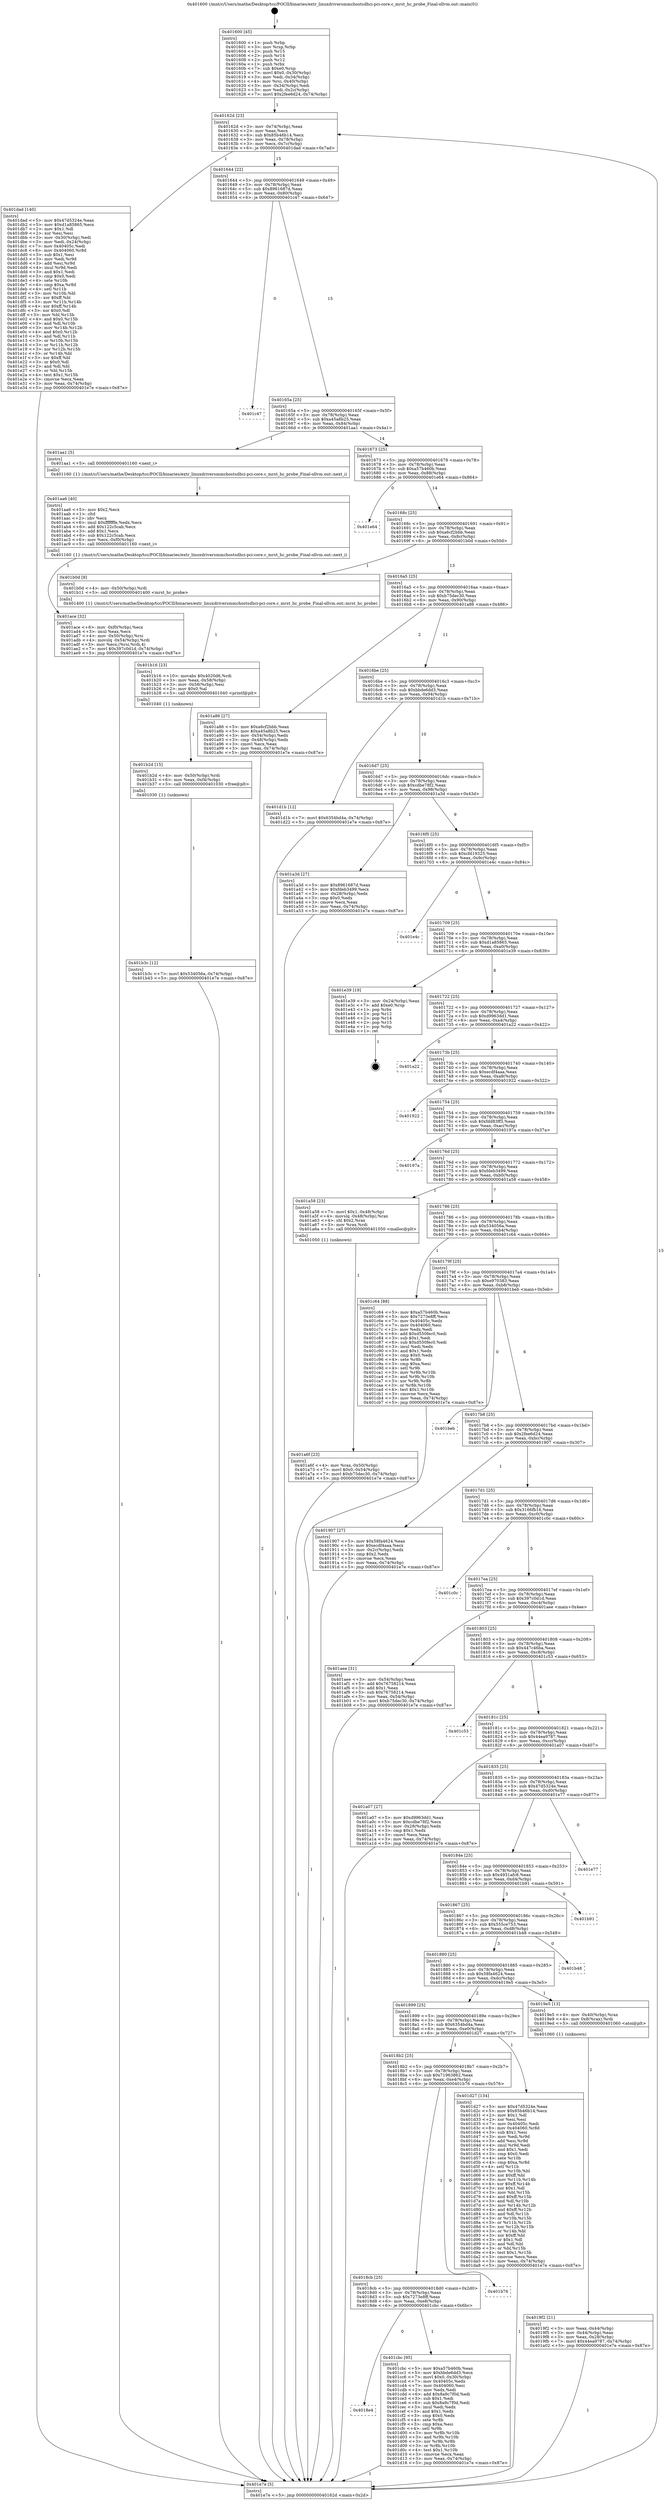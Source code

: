 digraph "0x401600" {
  label = "0x401600 (/mnt/c/Users/mathe/Desktop/tcc/POCII/binaries/extr_linuxdriversmmchostsdhci-pci-core.c_mrst_hc_probe_Final-ollvm.out::main(0))"
  labelloc = "t"
  node[shape=record]

  Entry [label="",width=0.3,height=0.3,shape=circle,fillcolor=black,style=filled]
  "0x40162d" [label="{
     0x40162d [23]\l
     | [instrs]\l
     &nbsp;&nbsp;0x40162d \<+3\>: mov -0x74(%rbp),%eax\l
     &nbsp;&nbsp;0x401630 \<+2\>: mov %eax,%ecx\l
     &nbsp;&nbsp;0x401632 \<+6\>: sub $0x85b46b14,%ecx\l
     &nbsp;&nbsp;0x401638 \<+3\>: mov %eax,-0x78(%rbp)\l
     &nbsp;&nbsp;0x40163b \<+3\>: mov %ecx,-0x7c(%rbp)\l
     &nbsp;&nbsp;0x40163e \<+6\>: je 0000000000401dad \<main+0x7ad\>\l
  }"]
  "0x401dad" [label="{
     0x401dad [140]\l
     | [instrs]\l
     &nbsp;&nbsp;0x401dad \<+5\>: mov $0x47d5324e,%eax\l
     &nbsp;&nbsp;0x401db2 \<+5\>: mov $0xd1a85865,%ecx\l
     &nbsp;&nbsp;0x401db7 \<+2\>: mov $0x1,%dl\l
     &nbsp;&nbsp;0x401db9 \<+2\>: xor %esi,%esi\l
     &nbsp;&nbsp;0x401dbb \<+3\>: mov -0x30(%rbp),%edi\l
     &nbsp;&nbsp;0x401dbe \<+3\>: mov %edi,-0x24(%rbp)\l
     &nbsp;&nbsp;0x401dc1 \<+7\>: mov 0x40405c,%edi\l
     &nbsp;&nbsp;0x401dc8 \<+8\>: mov 0x404060,%r8d\l
     &nbsp;&nbsp;0x401dd0 \<+3\>: sub $0x1,%esi\l
     &nbsp;&nbsp;0x401dd3 \<+3\>: mov %edi,%r9d\l
     &nbsp;&nbsp;0x401dd6 \<+3\>: add %esi,%r9d\l
     &nbsp;&nbsp;0x401dd9 \<+4\>: imul %r9d,%edi\l
     &nbsp;&nbsp;0x401ddd \<+3\>: and $0x1,%edi\l
     &nbsp;&nbsp;0x401de0 \<+3\>: cmp $0x0,%edi\l
     &nbsp;&nbsp;0x401de3 \<+4\>: sete %r10b\l
     &nbsp;&nbsp;0x401de7 \<+4\>: cmp $0xa,%r8d\l
     &nbsp;&nbsp;0x401deb \<+4\>: setl %r11b\l
     &nbsp;&nbsp;0x401def \<+3\>: mov %r10b,%bl\l
     &nbsp;&nbsp;0x401df2 \<+3\>: xor $0xff,%bl\l
     &nbsp;&nbsp;0x401df5 \<+3\>: mov %r11b,%r14b\l
     &nbsp;&nbsp;0x401df8 \<+4\>: xor $0xff,%r14b\l
     &nbsp;&nbsp;0x401dfc \<+3\>: xor $0x0,%dl\l
     &nbsp;&nbsp;0x401dff \<+3\>: mov %bl,%r15b\l
     &nbsp;&nbsp;0x401e02 \<+4\>: and $0x0,%r15b\l
     &nbsp;&nbsp;0x401e06 \<+3\>: and %dl,%r10b\l
     &nbsp;&nbsp;0x401e09 \<+3\>: mov %r14b,%r12b\l
     &nbsp;&nbsp;0x401e0c \<+4\>: and $0x0,%r12b\l
     &nbsp;&nbsp;0x401e10 \<+3\>: and %dl,%r11b\l
     &nbsp;&nbsp;0x401e13 \<+3\>: or %r10b,%r15b\l
     &nbsp;&nbsp;0x401e16 \<+3\>: or %r11b,%r12b\l
     &nbsp;&nbsp;0x401e19 \<+3\>: xor %r12b,%r15b\l
     &nbsp;&nbsp;0x401e1c \<+3\>: or %r14b,%bl\l
     &nbsp;&nbsp;0x401e1f \<+3\>: xor $0xff,%bl\l
     &nbsp;&nbsp;0x401e22 \<+3\>: or $0x0,%dl\l
     &nbsp;&nbsp;0x401e25 \<+2\>: and %dl,%bl\l
     &nbsp;&nbsp;0x401e27 \<+3\>: or %bl,%r15b\l
     &nbsp;&nbsp;0x401e2a \<+4\>: test $0x1,%r15b\l
     &nbsp;&nbsp;0x401e2e \<+3\>: cmovne %ecx,%eax\l
     &nbsp;&nbsp;0x401e31 \<+3\>: mov %eax,-0x74(%rbp)\l
     &nbsp;&nbsp;0x401e34 \<+5\>: jmp 0000000000401e7e \<main+0x87e\>\l
  }"]
  "0x401644" [label="{
     0x401644 [22]\l
     | [instrs]\l
     &nbsp;&nbsp;0x401644 \<+5\>: jmp 0000000000401649 \<main+0x49\>\l
     &nbsp;&nbsp;0x401649 \<+3\>: mov -0x78(%rbp),%eax\l
     &nbsp;&nbsp;0x40164c \<+5\>: sub $0x8961687d,%eax\l
     &nbsp;&nbsp;0x401651 \<+3\>: mov %eax,-0x80(%rbp)\l
     &nbsp;&nbsp;0x401654 \<+6\>: je 0000000000401c47 \<main+0x647\>\l
  }"]
  Exit [label="",width=0.3,height=0.3,shape=circle,fillcolor=black,style=filled,peripheries=2]
  "0x401c47" [label="{
     0x401c47\l
  }", style=dashed]
  "0x40165a" [label="{
     0x40165a [25]\l
     | [instrs]\l
     &nbsp;&nbsp;0x40165a \<+5\>: jmp 000000000040165f \<main+0x5f\>\l
     &nbsp;&nbsp;0x40165f \<+3\>: mov -0x78(%rbp),%eax\l
     &nbsp;&nbsp;0x401662 \<+5\>: sub $0xa45a8b25,%eax\l
     &nbsp;&nbsp;0x401667 \<+6\>: mov %eax,-0x84(%rbp)\l
     &nbsp;&nbsp;0x40166d \<+6\>: je 0000000000401aa1 \<main+0x4a1\>\l
  }"]
  "0x4018e4" [label="{
     0x4018e4\l
  }", style=dashed]
  "0x401aa1" [label="{
     0x401aa1 [5]\l
     | [instrs]\l
     &nbsp;&nbsp;0x401aa1 \<+5\>: call 0000000000401160 \<next_i\>\l
     | [calls]\l
     &nbsp;&nbsp;0x401160 \{1\} (/mnt/c/Users/mathe/Desktop/tcc/POCII/binaries/extr_linuxdriversmmchostsdhci-pci-core.c_mrst_hc_probe_Final-ollvm.out::next_i)\l
  }"]
  "0x401673" [label="{
     0x401673 [25]\l
     | [instrs]\l
     &nbsp;&nbsp;0x401673 \<+5\>: jmp 0000000000401678 \<main+0x78\>\l
     &nbsp;&nbsp;0x401678 \<+3\>: mov -0x78(%rbp),%eax\l
     &nbsp;&nbsp;0x40167b \<+5\>: sub $0xa57b460b,%eax\l
     &nbsp;&nbsp;0x401680 \<+6\>: mov %eax,-0x88(%rbp)\l
     &nbsp;&nbsp;0x401686 \<+6\>: je 0000000000401e64 \<main+0x864\>\l
  }"]
  "0x401cbc" [label="{
     0x401cbc [95]\l
     | [instrs]\l
     &nbsp;&nbsp;0x401cbc \<+5\>: mov $0xa57b460b,%eax\l
     &nbsp;&nbsp;0x401cc1 \<+5\>: mov $0xbbde6dd3,%ecx\l
     &nbsp;&nbsp;0x401cc6 \<+7\>: movl $0x0,-0x30(%rbp)\l
     &nbsp;&nbsp;0x401ccd \<+7\>: mov 0x40405c,%edx\l
     &nbsp;&nbsp;0x401cd4 \<+7\>: mov 0x404060,%esi\l
     &nbsp;&nbsp;0x401cdb \<+2\>: mov %edx,%edi\l
     &nbsp;&nbsp;0x401cdd \<+6\>: add $0x8a9c7f0d,%edi\l
     &nbsp;&nbsp;0x401ce3 \<+3\>: sub $0x1,%edi\l
     &nbsp;&nbsp;0x401ce6 \<+6\>: sub $0x8a9c7f0d,%edi\l
     &nbsp;&nbsp;0x401cec \<+3\>: imul %edi,%edx\l
     &nbsp;&nbsp;0x401cef \<+3\>: and $0x1,%edx\l
     &nbsp;&nbsp;0x401cf2 \<+3\>: cmp $0x0,%edx\l
     &nbsp;&nbsp;0x401cf5 \<+4\>: sete %r8b\l
     &nbsp;&nbsp;0x401cf9 \<+3\>: cmp $0xa,%esi\l
     &nbsp;&nbsp;0x401cfc \<+4\>: setl %r9b\l
     &nbsp;&nbsp;0x401d00 \<+3\>: mov %r8b,%r10b\l
     &nbsp;&nbsp;0x401d03 \<+3\>: and %r9b,%r10b\l
     &nbsp;&nbsp;0x401d06 \<+3\>: xor %r9b,%r8b\l
     &nbsp;&nbsp;0x401d09 \<+3\>: or %r8b,%r10b\l
     &nbsp;&nbsp;0x401d0c \<+4\>: test $0x1,%r10b\l
     &nbsp;&nbsp;0x401d10 \<+3\>: cmovne %ecx,%eax\l
     &nbsp;&nbsp;0x401d13 \<+3\>: mov %eax,-0x74(%rbp)\l
     &nbsp;&nbsp;0x401d16 \<+5\>: jmp 0000000000401e7e \<main+0x87e\>\l
  }"]
  "0x401e64" [label="{
     0x401e64\l
  }", style=dashed]
  "0x40168c" [label="{
     0x40168c [25]\l
     | [instrs]\l
     &nbsp;&nbsp;0x40168c \<+5\>: jmp 0000000000401691 \<main+0x91\>\l
     &nbsp;&nbsp;0x401691 \<+3\>: mov -0x78(%rbp),%eax\l
     &nbsp;&nbsp;0x401694 \<+5\>: sub $0xa6cf2bbb,%eax\l
     &nbsp;&nbsp;0x401699 \<+6\>: mov %eax,-0x8c(%rbp)\l
     &nbsp;&nbsp;0x40169f \<+6\>: je 0000000000401b0d \<main+0x50d\>\l
  }"]
  "0x4018cb" [label="{
     0x4018cb [25]\l
     | [instrs]\l
     &nbsp;&nbsp;0x4018cb \<+5\>: jmp 00000000004018d0 \<main+0x2d0\>\l
     &nbsp;&nbsp;0x4018d0 \<+3\>: mov -0x78(%rbp),%eax\l
     &nbsp;&nbsp;0x4018d3 \<+5\>: sub $0x7273e8ff,%eax\l
     &nbsp;&nbsp;0x4018d8 \<+6\>: mov %eax,-0xe8(%rbp)\l
     &nbsp;&nbsp;0x4018de \<+6\>: je 0000000000401cbc \<main+0x6bc\>\l
  }"]
  "0x401b0d" [label="{
     0x401b0d [9]\l
     | [instrs]\l
     &nbsp;&nbsp;0x401b0d \<+4\>: mov -0x50(%rbp),%rdi\l
     &nbsp;&nbsp;0x401b11 \<+5\>: call 0000000000401400 \<mrst_hc_probe\>\l
     | [calls]\l
     &nbsp;&nbsp;0x401400 \{1\} (/mnt/c/Users/mathe/Desktop/tcc/POCII/binaries/extr_linuxdriversmmchostsdhci-pci-core.c_mrst_hc_probe_Final-ollvm.out::mrst_hc_probe)\l
  }"]
  "0x4016a5" [label="{
     0x4016a5 [25]\l
     | [instrs]\l
     &nbsp;&nbsp;0x4016a5 \<+5\>: jmp 00000000004016aa \<main+0xaa\>\l
     &nbsp;&nbsp;0x4016aa \<+3\>: mov -0x78(%rbp),%eax\l
     &nbsp;&nbsp;0x4016ad \<+5\>: sub $0xb75dec30,%eax\l
     &nbsp;&nbsp;0x4016b2 \<+6\>: mov %eax,-0x90(%rbp)\l
     &nbsp;&nbsp;0x4016b8 \<+6\>: je 0000000000401a86 \<main+0x486\>\l
  }"]
  "0x401b76" [label="{
     0x401b76\l
  }", style=dashed]
  "0x401a86" [label="{
     0x401a86 [27]\l
     | [instrs]\l
     &nbsp;&nbsp;0x401a86 \<+5\>: mov $0xa6cf2bbb,%eax\l
     &nbsp;&nbsp;0x401a8b \<+5\>: mov $0xa45a8b25,%ecx\l
     &nbsp;&nbsp;0x401a90 \<+3\>: mov -0x54(%rbp),%edx\l
     &nbsp;&nbsp;0x401a93 \<+3\>: cmp -0x48(%rbp),%edx\l
     &nbsp;&nbsp;0x401a96 \<+3\>: cmovl %ecx,%eax\l
     &nbsp;&nbsp;0x401a99 \<+3\>: mov %eax,-0x74(%rbp)\l
     &nbsp;&nbsp;0x401a9c \<+5\>: jmp 0000000000401e7e \<main+0x87e\>\l
  }"]
  "0x4016be" [label="{
     0x4016be [25]\l
     | [instrs]\l
     &nbsp;&nbsp;0x4016be \<+5\>: jmp 00000000004016c3 \<main+0xc3\>\l
     &nbsp;&nbsp;0x4016c3 \<+3\>: mov -0x78(%rbp),%eax\l
     &nbsp;&nbsp;0x4016c6 \<+5\>: sub $0xbbde6dd3,%eax\l
     &nbsp;&nbsp;0x4016cb \<+6\>: mov %eax,-0x94(%rbp)\l
     &nbsp;&nbsp;0x4016d1 \<+6\>: je 0000000000401d1b \<main+0x71b\>\l
  }"]
  "0x4018b2" [label="{
     0x4018b2 [25]\l
     | [instrs]\l
     &nbsp;&nbsp;0x4018b2 \<+5\>: jmp 00000000004018b7 \<main+0x2b7\>\l
     &nbsp;&nbsp;0x4018b7 \<+3\>: mov -0x78(%rbp),%eax\l
     &nbsp;&nbsp;0x4018ba \<+5\>: sub $0x71963862,%eax\l
     &nbsp;&nbsp;0x4018bf \<+6\>: mov %eax,-0xe4(%rbp)\l
     &nbsp;&nbsp;0x4018c5 \<+6\>: je 0000000000401b76 \<main+0x576\>\l
  }"]
  "0x401d1b" [label="{
     0x401d1b [12]\l
     | [instrs]\l
     &nbsp;&nbsp;0x401d1b \<+7\>: movl $0x6354bd4a,-0x74(%rbp)\l
     &nbsp;&nbsp;0x401d22 \<+5\>: jmp 0000000000401e7e \<main+0x87e\>\l
  }"]
  "0x4016d7" [label="{
     0x4016d7 [25]\l
     | [instrs]\l
     &nbsp;&nbsp;0x4016d7 \<+5\>: jmp 00000000004016dc \<main+0xdc\>\l
     &nbsp;&nbsp;0x4016dc \<+3\>: mov -0x78(%rbp),%eax\l
     &nbsp;&nbsp;0x4016df \<+5\>: sub $0xcdbe78f2,%eax\l
     &nbsp;&nbsp;0x4016e4 \<+6\>: mov %eax,-0x98(%rbp)\l
     &nbsp;&nbsp;0x4016ea \<+6\>: je 0000000000401a3d \<main+0x43d\>\l
  }"]
  "0x401d27" [label="{
     0x401d27 [134]\l
     | [instrs]\l
     &nbsp;&nbsp;0x401d27 \<+5\>: mov $0x47d5324e,%eax\l
     &nbsp;&nbsp;0x401d2c \<+5\>: mov $0x85b46b14,%ecx\l
     &nbsp;&nbsp;0x401d31 \<+2\>: mov $0x1,%dl\l
     &nbsp;&nbsp;0x401d33 \<+2\>: xor %esi,%esi\l
     &nbsp;&nbsp;0x401d35 \<+7\>: mov 0x40405c,%edi\l
     &nbsp;&nbsp;0x401d3c \<+8\>: mov 0x404060,%r8d\l
     &nbsp;&nbsp;0x401d44 \<+3\>: sub $0x1,%esi\l
     &nbsp;&nbsp;0x401d47 \<+3\>: mov %edi,%r9d\l
     &nbsp;&nbsp;0x401d4a \<+3\>: add %esi,%r9d\l
     &nbsp;&nbsp;0x401d4d \<+4\>: imul %r9d,%edi\l
     &nbsp;&nbsp;0x401d51 \<+3\>: and $0x1,%edi\l
     &nbsp;&nbsp;0x401d54 \<+3\>: cmp $0x0,%edi\l
     &nbsp;&nbsp;0x401d57 \<+4\>: sete %r10b\l
     &nbsp;&nbsp;0x401d5b \<+4\>: cmp $0xa,%r8d\l
     &nbsp;&nbsp;0x401d5f \<+4\>: setl %r11b\l
     &nbsp;&nbsp;0x401d63 \<+3\>: mov %r10b,%bl\l
     &nbsp;&nbsp;0x401d66 \<+3\>: xor $0xff,%bl\l
     &nbsp;&nbsp;0x401d69 \<+3\>: mov %r11b,%r14b\l
     &nbsp;&nbsp;0x401d6c \<+4\>: xor $0xff,%r14b\l
     &nbsp;&nbsp;0x401d70 \<+3\>: xor $0x1,%dl\l
     &nbsp;&nbsp;0x401d73 \<+3\>: mov %bl,%r15b\l
     &nbsp;&nbsp;0x401d76 \<+4\>: and $0xff,%r15b\l
     &nbsp;&nbsp;0x401d7a \<+3\>: and %dl,%r10b\l
     &nbsp;&nbsp;0x401d7d \<+3\>: mov %r14b,%r12b\l
     &nbsp;&nbsp;0x401d80 \<+4\>: and $0xff,%r12b\l
     &nbsp;&nbsp;0x401d84 \<+3\>: and %dl,%r11b\l
     &nbsp;&nbsp;0x401d87 \<+3\>: or %r10b,%r15b\l
     &nbsp;&nbsp;0x401d8a \<+3\>: or %r11b,%r12b\l
     &nbsp;&nbsp;0x401d8d \<+3\>: xor %r12b,%r15b\l
     &nbsp;&nbsp;0x401d90 \<+3\>: or %r14b,%bl\l
     &nbsp;&nbsp;0x401d93 \<+3\>: xor $0xff,%bl\l
     &nbsp;&nbsp;0x401d96 \<+3\>: or $0x1,%dl\l
     &nbsp;&nbsp;0x401d99 \<+2\>: and %dl,%bl\l
     &nbsp;&nbsp;0x401d9b \<+3\>: or %bl,%r15b\l
     &nbsp;&nbsp;0x401d9e \<+4\>: test $0x1,%r15b\l
     &nbsp;&nbsp;0x401da2 \<+3\>: cmovne %ecx,%eax\l
     &nbsp;&nbsp;0x401da5 \<+3\>: mov %eax,-0x74(%rbp)\l
     &nbsp;&nbsp;0x401da8 \<+5\>: jmp 0000000000401e7e \<main+0x87e\>\l
  }"]
  "0x401a3d" [label="{
     0x401a3d [27]\l
     | [instrs]\l
     &nbsp;&nbsp;0x401a3d \<+5\>: mov $0x8961687d,%eax\l
     &nbsp;&nbsp;0x401a42 \<+5\>: mov $0xfdeb3499,%ecx\l
     &nbsp;&nbsp;0x401a47 \<+3\>: mov -0x28(%rbp),%edx\l
     &nbsp;&nbsp;0x401a4a \<+3\>: cmp $0x0,%edx\l
     &nbsp;&nbsp;0x401a4d \<+3\>: cmove %ecx,%eax\l
     &nbsp;&nbsp;0x401a50 \<+3\>: mov %eax,-0x74(%rbp)\l
     &nbsp;&nbsp;0x401a53 \<+5\>: jmp 0000000000401e7e \<main+0x87e\>\l
  }"]
  "0x4016f0" [label="{
     0x4016f0 [25]\l
     | [instrs]\l
     &nbsp;&nbsp;0x4016f0 \<+5\>: jmp 00000000004016f5 \<main+0xf5\>\l
     &nbsp;&nbsp;0x4016f5 \<+3\>: mov -0x78(%rbp),%eax\l
     &nbsp;&nbsp;0x4016f8 \<+5\>: sub $0xcfd19325,%eax\l
     &nbsp;&nbsp;0x4016fd \<+6\>: mov %eax,-0x9c(%rbp)\l
     &nbsp;&nbsp;0x401703 \<+6\>: je 0000000000401e4c \<main+0x84c\>\l
  }"]
  "0x401b3c" [label="{
     0x401b3c [12]\l
     | [instrs]\l
     &nbsp;&nbsp;0x401b3c \<+7\>: movl $0x534056a,-0x74(%rbp)\l
     &nbsp;&nbsp;0x401b43 \<+5\>: jmp 0000000000401e7e \<main+0x87e\>\l
  }"]
  "0x401e4c" [label="{
     0x401e4c\l
  }", style=dashed]
  "0x401709" [label="{
     0x401709 [25]\l
     | [instrs]\l
     &nbsp;&nbsp;0x401709 \<+5\>: jmp 000000000040170e \<main+0x10e\>\l
     &nbsp;&nbsp;0x40170e \<+3\>: mov -0x78(%rbp),%eax\l
     &nbsp;&nbsp;0x401711 \<+5\>: sub $0xd1a85865,%eax\l
     &nbsp;&nbsp;0x401716 \<+6\>: mov %eax,-0xa0(%rbp)\l
     &nbsp;&nbsp;0x40171c \<+6\>: je 0000000000401e39 \<main+0x839\>\l
  }"]
  "0x401b2d" [label="{
     0x401b2d [15]\l
     | [instrs]\l
     &nbsp;&nbsp;0x401b2d \<+4\>: mov -0x50(%rbp),%rdi\l
     &nbsp;&nbsp;0x401b31 \<+6\>: mov %eax,-0xf4(%rbp)\l
     &nbsp;&nbsp;0x401b37 \<+5\>: call 0000000000401030 \<free@plt\>\l
     | [calls]\l
     &nbsp;&nbsp;0x401030 \{1\} (unknown)\l
  }"]
  "0x401e39" [label="{
     0x401e39 [19]\l
     | [instrs]\l
     &nbsp;&nbsp;0x401e39 \<+3\>: mov -0x24(%rbp),%eax\l
     &nbsp;&nbsp;0x401e3c \<+7\>: add $0xe0,%rsp\l
     &nbsp;&nbsp;0x401e43 \<+1\>: pop %rbx\l
     &nbsp;&nbsp;0x401e44 \<+2\>: pop %r12\l
     &nbsp;&nbsp;0x401e46 \<+2\>: pop %r14\l
     &nbsp;&nbsp;0x401e48 \<+2\>: pop %r15\l
     &nbsp;&nbsp;0x401e4a \<+1\>: pop %rbp\l
     &nbsp;&nbsp;0x401e4b \<+1\>: ret\l
  }"]
  "0x401722" [label="{
     0x401722 [25]\l
     | [instrs]\l
     &nbsp;&nbsp;0x401722 \<+5\>: jmp 0000000000401727 \<main+0x127\>\l
     &nbsp;&nbsp;0x401727 \<+3\>: mov -0x78(%rbp),%eax\l
     &nbsp;&nbsp;0x40172a \<+5\>: sub $0xd9963dd1,%eax\l
     &nbsp;&nbsp;0x40172f \<+6\>: mov %eax,-0xa4(%rbp)\l
     &nbsp;&nbsp;0x401735 \<+6\>: je 0000000000401a22 \<main+0x422\>\l
  }"]
  "0x401b16" [label="{
     0x401b16 [23]\l
     | [instrs]\l
     &nbsp;&nbsp;0x401b16 \<+10\>: movabs $0x4020d6,%rdi\l
     &nbsp;&nbsp;0x401b20 \<+3\>: mov %eax,-0x58(%rbp)\l
     &nbsp;&nbsp;0x401b23 \<+3\>: mov -0x58(%rbp),%esi\l
     &nbsp;&nbsp;0x401b26 \<+2\>: mov $0x0,%al\l
     &nbsp;&nbsp;0x401b28 \<+5\>: call 0000000000401040 \<printf@plt\>\l
     | [calls]\l
     &nbsp;&nbsp;0x401040 \{1\} (unknown)\l
  }"]
  "0x401a22" [label="{
     0x401a22\l
  }", style=dashed]
  "0x40173b" [label="{
     0x40173b [25]\l
     | [instrs]\l
     &nbsp;&nbsp;0x40173b \<+5\>: jmp 0000000000401740 \<main+0x140\>\l
     &nbsp;&nbsp;0x401740 \<+3\>: mov -0x78(%rbp),%eax\l
     &nbsp;&nbsp;0x401743 \<+5\>: sub $0xecdf4aaa,%eax\l
     &nbsp;&nbsp;0x401748 \<+6\>: mov %eax,-0xa8(%rbp)\l
     &nbsp;&nbsp;0x40174e \<+6\>: je 0000000000401922 \<main+0x322\>\l
  }"]
  "0x401ace" [label="{
     0x401ace [32]\l
     | [instrs]\l
     &nbsp;&nbsp;0x401ace \<+6\>: mov -0xf0(%rbp),%ecx\l
     &nbsp;&nbsp;0x401ad4 \<+3\>: imul %eax,%ecx\l
     &nbsp;&nbsp;0x401ad7 \<+4\>: mov -0x50(%rbp),%rsi\l
     &nbsp;&nbsp;0x401adb \<+4\>: movslq -0x54(%rbp),%rdi\l
     &nbsp;&nbsp;0x401adf \<+3\>: mov %ecx,(%rsi,%rdi,4)\l
     &nbsp;&nbsp;0x401ae2 \<+7\>: movl $0x397c0d1d,-0x74(%rbp)\l
     &nbsp;&nbsp;0x401ae9 \<+5\>: jmp 0000000000401e7e \<main+0x87e\>\l
  }"]
  "0x401922" [label="{
     0x401922\l
  }", style=dashed]
  "0x401754" [label="{
     0x401754 [25]\l
     | [instrs]\l
     &nbsp;&nbsp;0x401754 \<+5\>: jmp 0000000000401759 \<main+0x159\>\l
     &nbsp;&nbsp;0x401759 \<+3\>: mov -0x78(%rbp),%eax\l
     &nbsp;&nbsp;0x40175c \<+5\>: sub $0xfdd83ff3,%eax\l
     &nbsp;&nbsp;0x401761 \<+6\>: mov %eax,-0xac(%rbp)\l
     &nbsp;&nbsp;0x401767 \<+6\>: je 000000000040197a \<main+0x37a\>\l
  }"]
  "0x401aa6" [label="{
     0x401aa6 [40]\l
     | [instrs]\l
     &nbsp;&nbsp;0x401aa6 \<+5\>: mov $0x2,%ecx\l
     &nbsp;&nbsp;0x401aab \<+1\>: cltd\l
     &nbsp;&nbsp;0x401aac \<+2\>: idiv %ecx\l
     &nbsp;&nbsp;0x401aae \<+6\>: imul $0xfffffffe,%edx,%ecx\l
     &nbsp;&nbsp;0x401ab4 \<+6\>: add $0x122c5cab,%ecx\l
     &nbsp;&nbsp;0x401aba \<+3\>: add $0x1,%ecx\l
     &nbsp;&nbsp;0x401abd \<+6\>: sub $0x122c5cab,%ecx\l
     &nbsp;&nbsp;0x401ac3 \<+6\>: mov %ecx,-0xf0(%rbp)\l
     &nbsp;&nbsp;0x401ac9 \<+5\>: call 0000000000401160 \<next_i\>\l
     | [calls]\l
     &nbsp;&nbsp;0x401160 \{1\} (/mnt/c/Users/mathe/Desktop/tcc/POCII/binaries/extr_linuxdriversmmchostsdhci-pci-core.c_mrst_hc_probe_Final-ollvm.out::next_i)\l
  }"]
  "0x40197a" [label="{
     0x40197a\l
  }", style=dashed]
  "0x40176d" [label="{
     0x40176d [25]\l
     | [instrs]\l
     &nbsp;&nbsp;0x40176d \<+5\>: jmp 0000000000401772 \<main+0x172\>\l
     &nbsp;&nbsp;0x401772 \<+3\>: mov -0x78(%rbp),%eax\l
     &nbsp;&nbsp;0x401775 \<+5\>: sub $0xfdeb3499,%eax\l
     &nbsp;&nbsp;0x40177a \<+6\>: mov %eax,-0xb0(%rbp)\l
     &nbsp;&nbsp;0x401780 \<+6\>: je 0000000000401a58 \<main+0x458\>\l
  }"]
  "0x401a6f" [label="{
     0x401a6f [23]\l
     | [instrs]\l
     &nbsp;&nbsp;0x401a6f \<+4\>: mov %rax,-0x50(%rbp)\l
     &nbsp;&nbsp;0x401a73 \<+7\>: movl $0x0,-0x54(%rbp)\l
     &nbsp;&nbsp;0x401a7a \<+7\>: movl $0xb75dec30,-0x74(%rbp)\l
     &nbsp;&nbsp;0x401a81 \<+5\>: jmp 0000000000401e7e \<main+0x87e\>\l
  }"]
  "0x401a58" [label="{
     0x401a58 [23]\l
     | [instrs]\l
     &nbsp;&nbsp;0x401a58 \<+7\>: movl $0x1,-0x48(%rbp)\l
     &nbsp;&nbsp;0x401a5f \<+4\>: movslq -0x48(%rbp),%rax\l
     &nbsp;&nbsp;0x401a63 \<+4\>: shl $0x2,%rax\l
     &nbsp;&nbsp;0x401a67 \<+3\>: mov %rax,%rdi\l
     &nbsp;&nbsp;0x401a6a \<+5\>: call 0000000000401050 \<malloc@plt\>\l
     | [calls]\l
     &nbsp;&nbsp;0x401050 \{1\} (unknown)\l
  }"]
  "0x401786" [label="{
     0x401786 [25]\l
     | [instrs]\l
     &nbsp;&nbsp;0x401786 \<+5\>: jmp 000000000040178b \<main+0x18b\>\l
     &nbsp;&nbsp;0x40178b \<+3\>: mov -0x78(%rbp),%eax\l
     &nbsp;&nbsp;0x40178e \<+5\>: sub $0x534056a,%eax\l
     &nbsp;&nbsp;0x401793 \<+6\>: mov %eax,-0xb4(%rbp)\l
     &nbsp;&nbsp;0x401799 \<+6\>: je 0000000000401c64 \<main+0x664\>\l
  }"]
  "0x4019f2" [label="{
     0x4019f2 [21]\l
     | [instrs]\l
     &nbsp;&nbsp;0x4019f2 \<+3\>: mov %eax,-0x44(%rbp)\l
     &nbsp;&nbsp;0x4019f5 \<+3\>: mov -0x44(%rbp),%eax\l
     &nbsp;&nbsp;0x4019f8 \<+3\>: mov %eax,-0x28(%rbp)\l
     &nbsp;&nbsp;0x4019fb \<+7\>: movl $0x44ea9787,-0x74(%rbp)\l
     &nbsp;&nbsp;0x401a02 \<+5\>: jmp 0000000000401e7e \<main+0x87e\>\l
  }"]
  "0x401c64" [label="{
     0x401c64 [88]\l
     | [instrs]\l
     &nbsp;&nbsp;0x401c64 \<+5\>: mov $0xa57b460b,%eax\l
     &nbsp;&nbsp;0x401c69 \<+5\>: mov $0x7273e8ff,%ecx\l
     &nbsp;&nbsp;0x401c6e \<+7\>: mov 0x40405c,%edx\l
     &nbsp;&nbsp;0x401c75 \<+7\>: mov 0x404060,%esi\l
     &nbsp;&nbsp;0x401c7c \<+2\>: mov %edx,%edi\l
     &nbsp;&nbsp;0x401c7e \<+6\>: add $0xd550fec0,%edi\l
     &nbsp;&nbsp;0x401c84 \<+3\>: sub $0x1,%edi\l
     &nbsp;&nbsp;0x401c87 \<+6\>: sub $0xd550fec0,%edi\l
     &nbsp;&nbsp;0x401c8d \<+3\>: imul %edi,%edx\l
     &nbsp;&nbsp;0x401c90 \<+3\>: and $0x1,%edx\l
     &nbsp;&nbsp;0x401c93 \<+3\>: cmp $0x0,%edx\l
     &nbsp;&nbsp;0x401c96 \<+4\>: sete %r8b\l
     &nbsp;&nbsp;0x401c9a \<+3\>: cmp $0xa,%esi\l
     &nbsp;&nbsp;0x401c9d \<+4\>: setl %r9b\l
     &nbsp;&nbsp;0x401ca1 \<+3\>: mov %r8b,%r10b\l
     &nbsp;&nbsp;0x401ca4 \<+3\>: and %r9b,%r10b\l
     &nbsp;&nbsp;0x401ca7 \<+3\>: xor %r9b,%r8b\l
     &nbsp;&nbsp;0x401caa \<+3\>: or %r8b,%r10b\l
     &nbsp;&nbsp;0x401cad \<+4\>: test $0x1,%r10b\l
     &nbsp;&nbsp;0x401cb1 \<+3\>: cmovne %ecx,%eax\l
     &nbsp;&nbsp;0x401cb4 \<+3\>: mov %eax,-0x74(%rbp)\l
     &nbsp;&nbsp;0x401cb7 \<+5\>: jmp 0000000000401e7e \<main+0x87e\>\l
  }"]
  "0x40179f" [label="{
     0x40179f [25]\l
     | [instrs]\l
     &nbsp;&nbsp;0x40179f \<+5\>: jmp 00000000004017a4 \<main+0x1a4\>\l
     &nbsp;&nbsp;0x4017a4 \<+3\>: mov -0x78(%rbp),%eax\l
     &nbsp;&nbsp;0x4017a7 \<+5\>: sub $0xe970383,%eax\l
     &nbsp;&nbsp;0x4017ac \<+6\>: mov %eax,-0xb8(%rbp)\l
     &nbsp;&nbsp;0x4017b2 \<+6\>: je 0000000000401beb \<main+0x5eb\>\l
  }"]
  "0x401899" [label="{
     0x401899 [25]\l
     | [instrs]\l
     &nbsp;&nbsp;0x401899 \<+5\>: jmp 000000000040189e \<main+0x29e\>\l
     &nbsp;&nbsp;0x40189e \<+3\>: mov -0x78(%rbp),%eax\l
     &nbsp;&nbsp;0x4018a1 \<+5\>: sub $0x6354bd4a,%eax\l
     &nbsp;&nbsp;0x4018a6 \<+6\>: mov %eax,-0xe0(%rbp)\l
     &nbsp;&nbsp;0x4018ac \<+6\>: je 0000000000401d27 \<main+0x727\>\l
  }"]
  "0x401beb" [label="{
     0x401beb\l
  }", style=dashed]
  "0x4017b8" [label="{
     0x4017b8 [25]\l
     | [instrs]\l
     &nbsp;&nbsp;0x4017b8 \<+5\>: jmp 00000000004017bd \<main+0x1bd\>\l
     &nbsp;&nbsp;0x4017bd \<+3\>: mov -0x78(%rbp),%eax\l
     &nbsp;&nbsp;0x4017c0 \<+5\>: sub $0x2fee6d24,%eax\l
     &nbsp;&nbsp;0x4017c5 \<+6\>: mov %eax,-0xbc(%rbp)\l
     &nbsp;&nbsp;0x4017cb \<+6\>: je 0000000000401907 \<main+0x307\>\l
  }"]
  "0x4019e5" [label="{
     0x4019e5 [13]\l
     | [instrs]\l
     &nbsp;&nbsp;0x4019e5 \<+4\>: mov -0x40(%rbp),%rax\l
     &nbsp;&nbsp;0x4019e9 \<+4\>: mov 0x8(%rax),%rdi\l
     &nbsp;&nbsp;0x4019ed \<+5\>: call 0000000000401060 \<atoi@plt\>\l
     | [calls]\l
     &nbsp;&nbsp;0x401060 \{1\} (unknown)\l
  }"]
  "0x401907" [label="{
     0x401907 [27]\l
     | [instrs]\l
     &nbsp;&nbsp;0x401907 \<+5\>: mov $0x58fa4624,%eax\l
     &nbsp;&nbsp;0x40190c \<+5\>: mov $0xecdf4aaa,%ecx\l
     &nbsp;&nbsp;0x401911 \<+3\>: mov -0x2c(%rbp),%edx\l
     &nbsp;&nbsp;0x401914 \<+3\>: cmp $0x2,%edx\l
     &nbsp;&nbsp;0x401917 \<+3\>: cmovne %ecx,%eax\l
     &nbsp;&nbsp;0x40191a \<+3\>: mov %eax,-0x74(%rbp)\l
     &nbsp;&nbsp;0x40191d \<+5\>: jmp 0000000000401e7e \<main+0x87e\>\l
  }"]
  "0x4017d1" [label="{
     0x4017d1 [25]\l
     | [instrs]\l
     &nbsp;&nbsp;0x4017d1 \<+5\>: jmp 00000000004017d6 \<main+0x1d6\>\l
     &nbsp;&nbsp;0x4017d6 \<+3\>: mov -0x78(%rbp),%eax\l
     &nbsp;&nbsp;0x4017d9 \<+5\>: sub $0x3166fb16,%eax\l
     &nbsp;&nbsp;0x4017de \<+6\>: mov %eax,-0xc0(%rbp)\l
     &nbsp;&nbsp;0x4017e4 \<+6\>: je 0000000000401c0c \<main+0x60c\>\l
  }"]
  "0x401e7e" [label="{
     0x401e7e [5]\l
     | [instrs]\l
     &nbsp;&nbsp;0x401e7e \<+5\>: jmp 000000000040162d \<main+0x2d\>\l
  }"]
  "0x401600" [label="{
     0x401600 [45]\l
     | [instrs]\l
     &nbsp;&nbsp;0x401600 \<+1\>: push %rbp\l
     &nbsp;&nbsp;0x401601 \<+3\>: mov %rsp,%rbp\l
     &nbsp;&nbsp;0x401604 \<+2\>: push %r15\l
     &nbsp;&nbsp;0x401606 \<+2\>: push %r14\l
     &nbsp;&nbsp;0x401608 \<+2\>: push %r12\l
     &nbsp;&nbsp;0x40160a \<+1\>: push %rbx\l
     &nbsp;&nbsp;0x40160b \<+7\>: sub $0xe0,%rsp\l
     &nbsp;&nbsp;0x401612 \<+7\>: movl $0x0,-0x30(%rbp)\l
     &nbsp;&nbsp;0x401619 \<+3\>: mov %edi,-0x34(%rbp)\l
     &nbsp;&nbsp;0x40161c \<+4\>: mov %rsi,-0x40(%rbp)\l
     &nbsp;&nbsp;0x401620 \<+3\>: mov -0x34(%rbp),%edi\l
     &nbsp;&nbsp;0x401623 \<+3\>: mov %edi,-0x2c(%rbp)\l
     &nbsp;&nbsp;0x401626 \<+7\>: movl $0x2fee6d24,-0x74(%rbp)\l
  }"]
  "0x401880" [label="{
     0x401880 [25]\l
     | [instrs]\l
     &nbsp;&nbsp;0x401880 \<+5\>: jmp 0000000000401885 \<main+0x285\>\l
     &nbsp;&nbsp;0x401885 \<+3\>: mov -0x78(%rbp),%eax\l
     &nbsp;&nbsp;0x401888 \<+5\>: sub $0x58fa4624,%eax\l
     &nbsp;&nbsp;0x40188d \<+6\>: mov %eax,-0xdc(%rbp)\l
     &nbsp;&nbsp;0x401893 \<+6\>: je 00000000004019e5 \<main+0x3e5\>\l
  }"]
  "0x401c0c" [label="{
     0x401c0c\l
  }", style=dashed]
  "0x4017ea" [label="{
     0x4017ea [25]\l
     | [instrs]\l
     &nbsp;&nbsp;0x4017ea \<+5\>: jmp 00000000004017ef \<main+0x1ef\>\l
     &nbsp;&nbsp;0x4017ef \<+3\>: mov -0x78(%rbp),%eax\l
     &nbsp;&nbsp;0x4017f2 \<+5\>: sub $0x397c0d1d,%eax\l
     &nbsp;&nbsp;0x4017f7 \<+6\>: mov %eax,-0xc4(%rbp)\l
     &nbsp;&nbsp;0x4017fd \<+6\>: je 0000000000401aee \<main+0x4ee\>\l
  }"]
  "0x401b48" [label="{
     0x401b48\l
  }", style=dashed]
  "0x401aee" [label="{
     0x401aee [31]\l
     | [instrs]\l
     &nbsp;&nbsp;0x401aee \<+3\>: mov -0x54(%rbp),%eax\l
     &nbsp;&nbsp;0x401af1 \<+5\>: add $0x76758214,%eax\l
     &nbsp;&nbsp;0x401af6 \<+3\>: add $0x1,%eax\l
     &nbsp;&nbsp;0x401af9 \<+5\>: sub $0x76758214,%eax\l
     &nbsp;&nbsp;0x401afe \<+3\>: mov %eax,-0x54(%rbp)\l
     &nbsp;&nbsp;0x401b01 \<+7\>: movl $0xb75dec30,-0x74(%rbp)\l
     &nbsp;&nbsp;0x401b08 \<+5\>: jmp 0000000000401e7e \<main+0x87e\>\l
  }"]
  "0x401803" [label="{
     0x401803 [25]\l
     | [instrs]\l
     &nbsp;&nbsp;0x401803 \<+5\>: jmp 0000000000401808 \<main+0x208\>\l
     &nbsp;&nbsp;0x401808 \<+3\>: mov -0x78(%rbp),%eax\l
     &nbsp;&nbsp;0x40180b \<+5\>: sub $0x447c46ba,%eax\l
     &nbsp;&nbsp;0x401810 \<+6\>: mov %eax,-0xc8(%rbp)\l
     &nbsp;&nbsp;0x401816 \<+6\>: je 0000000000401c53 \<main+0x653\>\l
  }"]
  "0x401867" [label="{
     0x401867 [25]\l
     | [instrs]\l
     &nbsp;&nbsp;0x401867 \<+5\>: jmp 000000000040186c \<main+0x26c\>\l
     &nbsp;&nbsp;0x40186c \<+3\>: mov -0x78(%rbp),%eax\l
     &nbsp;&nbsp;0x40186f \<+5\>: sub $0x555ce753,%eax\l
     &nbsp;&nbsp;0x401874 \<+6\>: mov %eax,-0xd8(%rbp)\l
     &nbsp;&nbsp;0x40187a \<+6\>: je 0000000000401b48 \<main+0x548\>\l
  }"]
  "0x401c53" [label="{
     0x401c53\l
  }", style=dashed]
  "0x40181c" [label="{
     0x40181c [25]\l
     | [instrs]\l
     &nbsp;&nbsp;0x40181c \<+5\>: jmp 0000000000401821 \<main+0x221\>\l
     &nbsp;&nbsp;0x401821 \<+3\>: mov -0x78(%rbp),%eax\l
     &nbsp;&nbsp;0x401824 \<+5\>: sub $0x44ea9787,%eax\l
     &nbsp;&nbsp;0x401829 \<+6\>: mov %eax,-0xcc(%rbp)\l
     &nbsp;&nbsp;0x40182f \<+6\>: je 0000000000401a07 \<main+0x407\>\l
  }"]
  "0x401b91" [label="{
     0x401b91\l
  }", style=dashed]
  "0x401a07" [label="{
     0x401a07 [27]\l
     | [instrs]\l
     &nbsp;&nbsp;0x401a07 \<+5\>: mov $0xd9963dd1,%eax\l
     &nbsp;&nbsp;0x401a0c \<+5\>: mov $0xcdbe78f2,%ecx\l
     &nbsp;&nbsp;0x401a11 \<+3\>: mov -0x28(%rbp),%edx\l
     &nbsp;&nbsp;0x401a14 \<+3\>: cmp $0x1,%edx\l
     &nbsp;&nbsp;0x401a17 \<+3\>: cmovl %ecx,%eax\l
     &nbsp;&nbsp;0x401a1a \<+3\>: mov %eax,-0x74(%rbp)\l
     &nbsp;&nbsp;0x401a1d \<+5\>: jmp 0000000000401e7e \<main+0x87e\>\l
  }"]
  "0x401835" [label="{
     0x401835 [25]\l
     | [instrs]\l
     &nbsp;&nbsp;0x401835 \<+5\>: jmp 000000000040183a \<main+0x23a\>\l
     &nbsp;&nbsp;0x40183a \<+3\>: mov -0x78(%rbp),%eax\l
     &nbsp;&nbsp;0x40183d \<+5\>: sub $0x47d5324e,%eax\l
     &nbsp;&nbsp;0x401842 \<+6\>: mov %eax,-0xd0(%rbp)\l
     &nbsp;&nbsp;0x401848 \<+6\>: je 0000000000401e77 \<main+0x877\>\l
  }"]
  "0x40184e" [label="{
     0x40184e [25]\l
     | [instrs]\l
     &nbsp;&nbsp;0x40184e \<+5\>: jmp 0000000000401853 \<main+0x253\>\l
     &nbsp;&nbsp;0x401853 \<+3\>: mov -0x78(%rbp),%eax\l
     &nbsp;&nbsp;0x401856 \<+5\>: sub $0x4931afc8,%eax\l
     &nbsp;&nbsp;0x40185b \<+6\>: mov %eax,-0xd4(%rbp)\l
     &nbsp;&nbsp;0x401861 \<+6\>: je 0000000000401b91 \<main+0x591\>\l
  }"]
  "0x401e77" [label="{
     0x401e77\l
  }", style=dashed]
  Entry -> "0x401600" [label=" 1"]
  "0x40162d" -> "0x401dad" [label=" 1"]
  "0x40162d" -> "0x401644" [label=" 15"]
  "0x401e39" -> Exit [label=" 1"]
  "0x401644" -> "0x401c47" [label=" 0"]
  "0x401644" -> "0x40165a" [label=" 15"]
  "0x401dad" -> "0x401e7e" [label=" 1"]
  "0x40165a" -> "0x401aa1" [label=" 1"]
  "0x40165a" -> "0x401673" [label=" 14"]
  "0x401d27" -> "0x401e7e" [label=" 1"]
  "0x401673" -> "0x401e64" [label=" 0"]
  "0x401673" -> "0x40168c" [label=" 14"]
  "0x401d1b" -> "0x401e7e" [label=" 1"]
  "0x40168c" -> "0x401b0d" [label=" 1"]
  "0x40168c" -> "0x4016a5" [label=" 13"]
  "0x4018cb" -> "0x4018e4" [label=" 0"]
  "0x4016a5" -> "0x401a86" [label=" 2"]
  "0x4016a5" -> "0x4016be" [label=" 11"]
  "0x4018cb" -> "0x401cbc" [label=" 1"]
  "0x4016be" -> "0x401d1b" [label=" 1"]
  "0x4016be" -> "0x4016d7" [label=" 10"]
  "0x4018b2" -> "0x4018cb" [label=" 1"]
  "0x4016d7" -> "0x401a3d" [label=" 1"]
  "0x4016d7" -> "0x4016f0" [label=" 9"]
  "0x4018b2" -> "0x401b76" [label=" 0"]
  "0x4016f0" -> "0x401e4c" [label=" 0"]
  "0x4016f0" -> "0x401709" [label=" 9"]
  "0x401899" -> "0x4018b2" [label=" 1"]
  "0x401709" -> "0x401e39" [label=" 1"]
  "0x401709" -> "0x401722" [label=" 8"]
  "0x401899" -> "0x401d27" [label=" 1"]
  "0x401722" -> "0x401a22" [label=" 0"]
  "0x401722" -> "0x40173b" [label=" 8"]
  "0x401cbc" -> "0x401e7e" [label=" 1"]
  "0x40173b" -> "0x401922" [label=" 0"]
  "0x40173b" -> "0x401754" [label=" 8"]
  "0x401c64" -> "0x401e7e" [label=" 1"]
  "0x401754" -> "0x40197a" [label=" 0"]
  "0x401754" -> "0x40176d" [label=" 8"]
  "0x401b3c" -> "0x401e7e" [label=" 1"]
  "0x40176d" -> "0x401a58" [label=" 1"]
  "0x40176d" -> "0x401786" [label=" 7"]
  "0x401b2d" -> "0x401b3c" [label=" 1"]
  "0x401786" -> "0x401c64" [label=" 1"]
  "0x401786" -> "0x40179f" [label=" 6"]
  "0x401b16" -> "0x401b2d" [label=" 1"]
  "0x40179f" -> "0x401beb" [label=" 0"]
  "0x40179f" -> "0x4017b8" [label=" 6"]
  "0x401b0d" -> "0x401b16" [label=" 1"]
  "0x4017b8" -> "0x401907" [label=" 1"]
  "0x4017b8" -> "0x4017d1" [label=" 5"]
  "0x401907" -> "0x401e7e" [label=" 1"]
  "0x401600" -> "0x40162d" [label=" 1"]
  "0x401e7e" -> "0x40162d" [label=" 15"]
  "0x401aee" -> "0x401e7e" [label=" 1"]
  "0x4017d1" -> "0x401c0c" [label=" 0"]
  "0x4017d1" -> "0x4017ea" [label=" 5"]
  "0x401aa6" -> "0x401ace" [label=" 1"]
  "0x4017ea" -> "0x401aee" [label=" 1"]
  "0x4017ea" -> "0x401803" [label=" 4"]
  "0x401aa1" -> "0x401aa6" [label=" 1"]
  "0x401803" -> "0x401c53" [label=" 0"]
  "0x401803" -> "0x40181c" [label=" 4"]
  "0x401a6f" -> "0x401e7e" [label=" 1"]
  "0x40181c" -> "0x401a07" [label=" 1"]
  "0x40181c" -> "0x401835" [label=" 3"]
  "0x401a58" -> "0x401a6f" [label=" 1"]
  "0x401835" -> "0x401e77" [label=" 0"]
  "0x401835" -> "0x40184e" [label=" 3"]
  "0x401a3d" -> "0x401e7e" [label=" 1"]
  "0x40184e" -> "0x401b91" [label=" 0"]
  "0x40184e" -> "0x401867" [label=" 3"]
  "0x401a86" -> "0x401e7e" [label=" 2"]
  "0x401867" -> "0x401b48" [label=" 0"]
  "0x401867" -> "0x401880" [label=" 3"]
  "0x401ace" -> "0x401e7e" [label=" 1"]
  "0x401880" -> "0x4019e5" [label=" 1"]
  "0x401880" -> "0x401899" [label=" 2"]
  "0x4019e5" -> "0x4019f2" [label=" 1"]
  "0x4019f2" -> "0x401e7e" [label=" 1"]
  "0x401a07" -> "0x401e7e" [label=" 1"]
}
